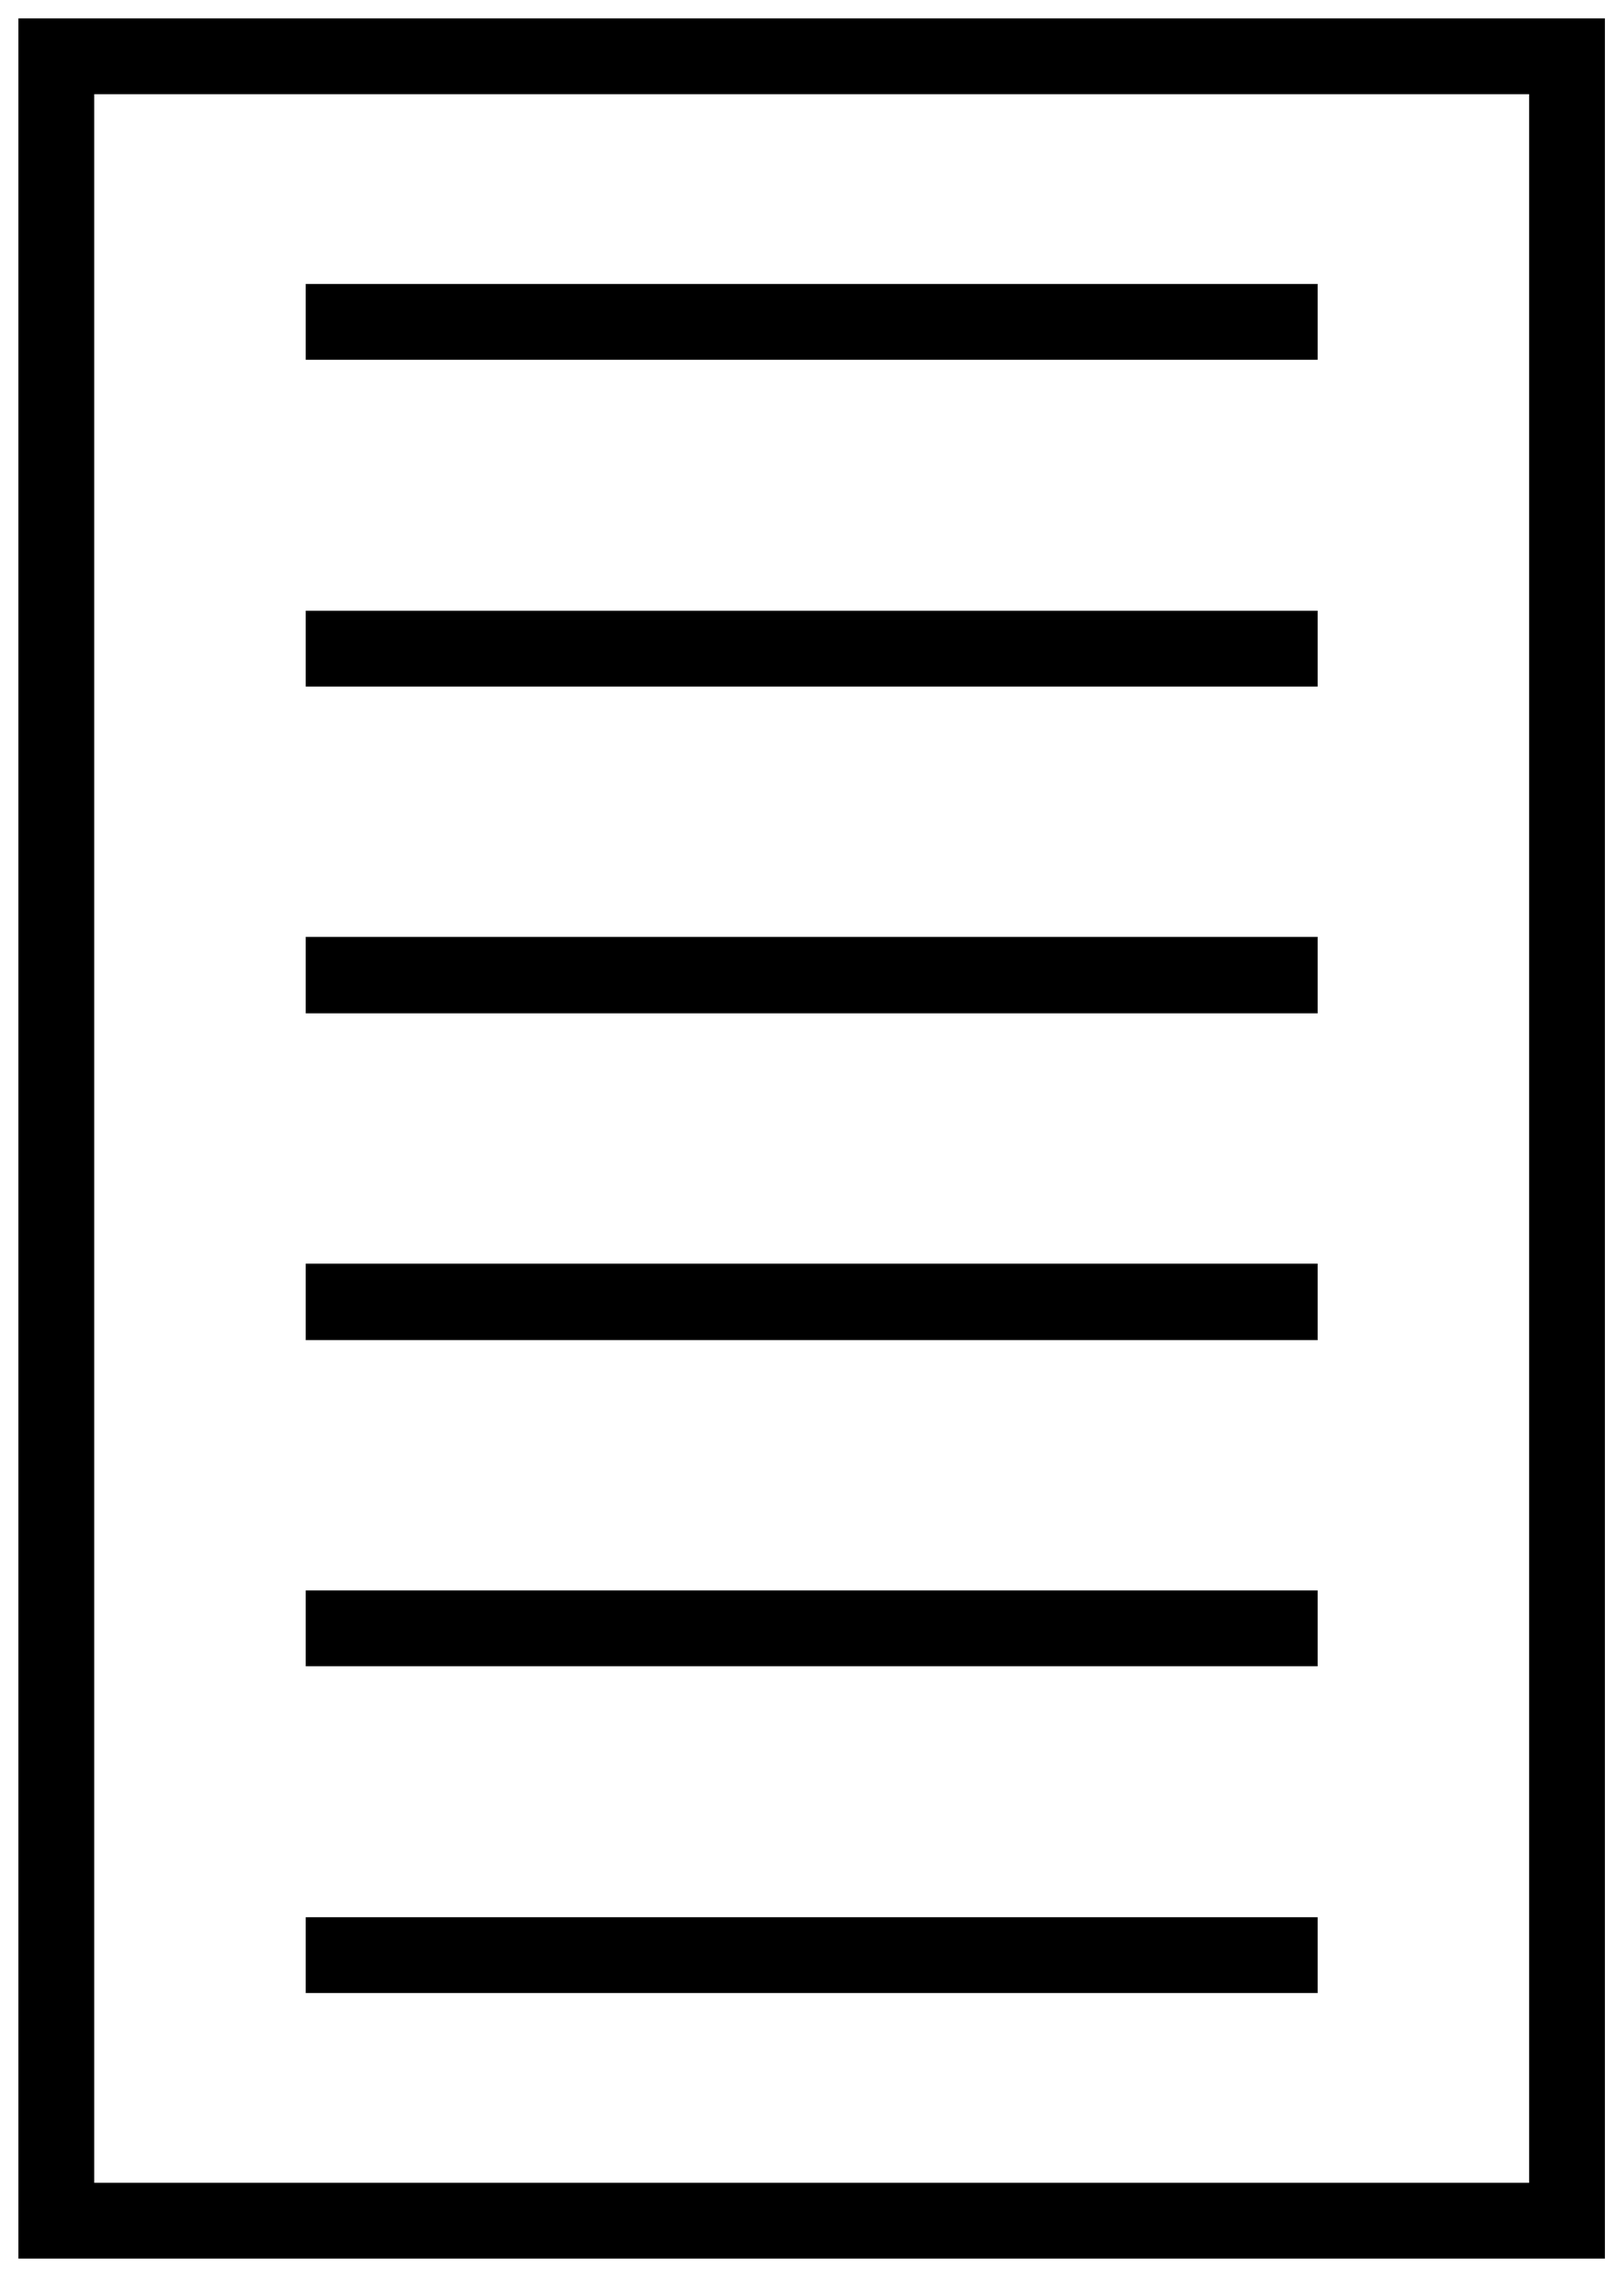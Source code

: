 


\begin{tikzpicture}[y=0.80pt, x=0.80pt, yscale=-1.0, xscale=1.0, inner sep=0pt, outer sep=0pt]
\begin{scope}[shift={(100.0,1891.0)},nonzero rule]
  \path[draw=.,fill=.,line width=1.600pt] (1258.0,0.0) --
    (172.0,0.0) -- (172.0,-1534.0) -- (1258.0,-1534.0) --
    (1258.0,0.0) -- cycle(1208.0,-50.0) -- (1208.0,-1484.0) --
    (222.0,-1484.0) -- (222.0,-50.0) -- (1208.0,-50.0) --
    cycle(1061.0,-1302.0) -- (369.0,-1302.0) -- (369.0,-1352.0)
    -- (1061.0,-1352.0) -- (1061.0,-1302.0) --
    cycle(1061.0,-1078.0) -- (369.0,-1078.0) -- (369.0,-1128.0)
    -- (1061.0,-1128.0) -- (1061.0,-1078.0) --
    cycle(1061.0,-854.0) -- (369.0,-854.0) -- (369.0,-904.0) --
    (1061.0,-904.0) -- (1061.0,-854.0) -- cycle(1061.0,-630.0)
    -- (369.0,-630.0) -- (369.0,-680.0) -- (1061.0,-680.0) --
    (1061.0,-630.0) -- cycle(1061.0,-406.0) -- (369.0,-406.0) --
    (369.0,-456.0) -- (1061.0,-456.0) -- (1061.0,-406.0) --
    cycle(1061.0,-182.0) -- (369.0,-182.0) -- (369.0,-232.0) --
    (1061.0,-232.0) -- (1061.0,-182.0) -- cycle;
\end{scope}

\end{tikzpicture}

